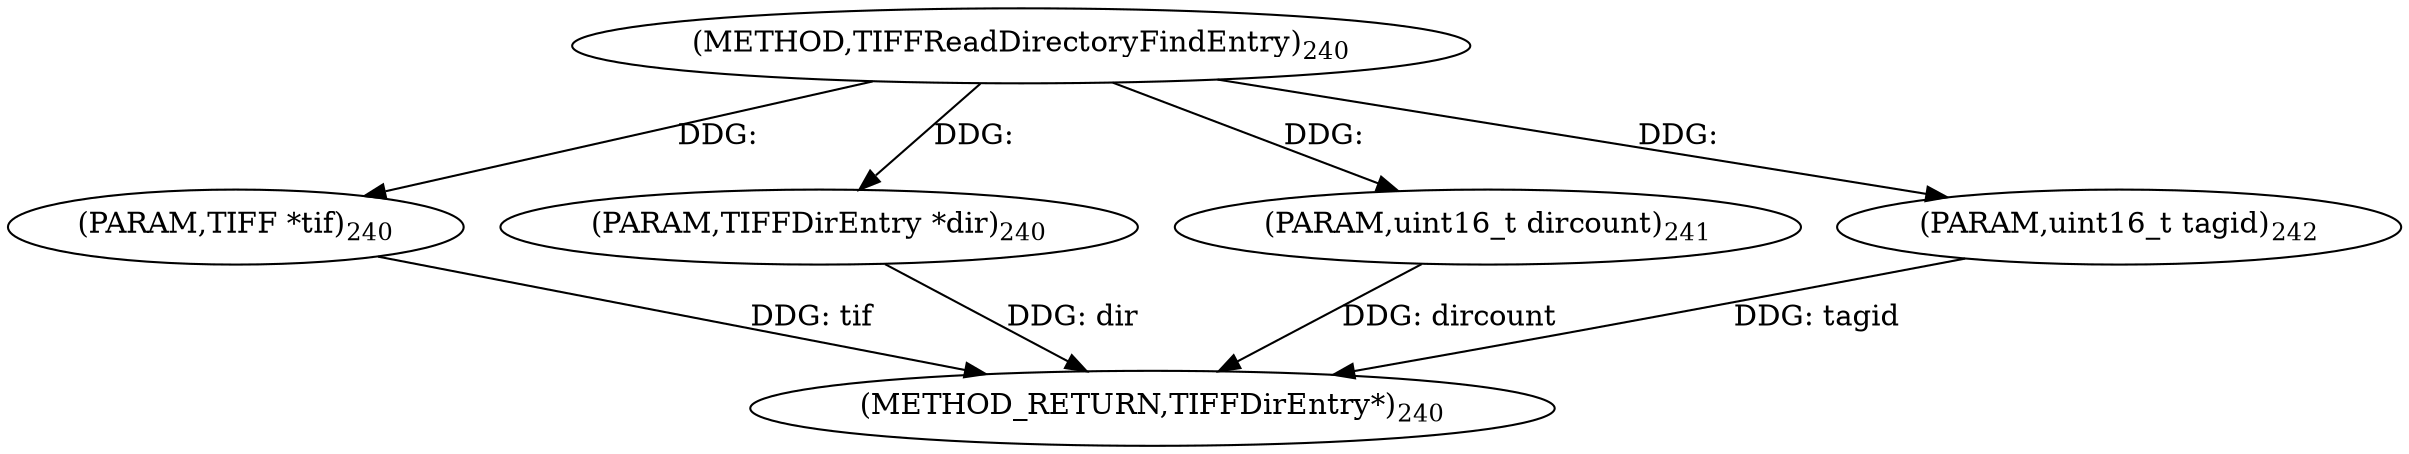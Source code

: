 digraph "TIFFReadDirectoryFindEntry" {  
"78217" [label = <(METHOD,TIFFReadDirectoryFindEntry)<SUB>240</SUB>> ]
"78222" [label = <(METHOD_RETURN,TIFFDirEntry*)<SUB>240</SUB>> ]
"78218" [label = <(PARAM,TIFF *tif)<SUB>240</SUB>> ]
"78219" [label = <(PARAM,TIFFDirEntry *dir)<SUB>240</SUB>> ]
"78220" [label = <(PARAM,uint16_t dircount)<SUB>241</SUB>> ]
"78221" [label = <(PARAM,uint16_t tagid)<SUB>242</SUB>> ]
  "78218" -> "78222"  [ label = "DDG: tif"] 
  "78219" -> "78222"  [ label = "DDG: dir"] 
  "78220" -> "78222"  [ label = "DDG: dircount"] 
  "78221" -> "78222"  [ label = "DDG: tagid"] 
  "78217" -> "78218"  [ label = "DDG: "] 
  "78217" -> "78219"  [ label = "DDG: "] 
  "78217" -> "78220"  [ label = "DDG: "] 
  "78217" -> "78221"  [ label = "DDG: "] 
}

